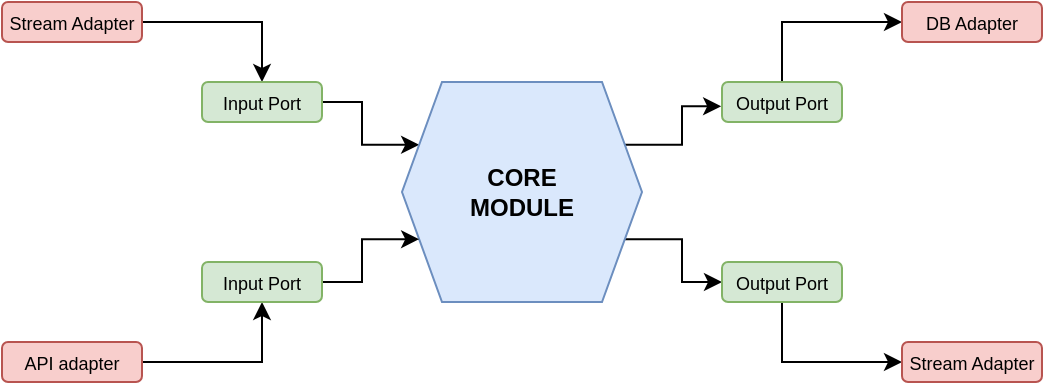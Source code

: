 <mxfile version="21.2.8" type="device">
  <diagram name="Page-1" id="Nri2OD0OuROarQ_QcxYa">
    <mxGraphModel dx="775" dy="490" grid="1" gridSize="10" guides="1" tooltips="1" connect="1" arrows="1" fold="1" page="1" pageScale="1" pageWidth="827" pageHeight="1169" math="0" shadow="0">
      <root>
        <mxCell id="0" />
        <mxCell id="1" parent="0" />
        <mxCell id="mS0oR2TUmYoJY3XWw1kZ-18" style="edgeStyle=orthogonalEdgeStyle;rounded=0;orthogonalLoop=1;jettySize=auto;html=1;exitX=1;exitY=0.25;exitDx=0;exitDy=0;entryX=-0.007;entryY=0.607;entryDx=0;entryDy=0;entryPerimeter=0;endArrow=classic;endFill=1;startArrow=none;startFill=0;" edge="1" parent="1" source="mS0oR2TUmYoJY3XWw1kZ-1" target="mS0oR2TUmYoJY3XWw1kZ-17">
          <mxGeometry relative="1" as="geometry" />
        </mxCell>
        <mxCell id="mS0oR2TUmYoJY3XWw1kZ-23" style="edgeStyle=orthogonalEdgeStyle;rounded=0;orthogonalLoop=1;jettySize=auto;html=1;exitX=1;exitY=0.75;exitDx=0;exitDy=0;startArrow=none;startFill=0;" edge="1" parent="1" source="mS0oR2TUmYoJY3XWw1kZ-1" target="mS0oR2TUmYoJY3XWw1kZ-21">
          <mxGeometry relative="1" as="geometry" />
        </mxCell>
        <mxCell id="mS0oR2TUmYoJY3XWw1kZ-27" style="edgeStyle=orthogonalEdgeStyle;rounded=0;orthogonalLoop=1;jettySize=auto;html=1;exitX=0;exitY=0.25;exitDx=0;exitDy=0;entryX=1;entryY=0.5;entryDx=0;entryDy=0;endArrow=none;endFill=0;startArrow=classic;startFill=1;" edge="1" parent="1" source="mS0oR2TUmYoJY3XWw1kZ-1" target="mS0oR2TUmYoJY3XWw1kZ-26">
          <mxGeometry relative="1" as="geometry" />
        </mxCell>
        <mxCell id="mS0oR2TUmYoJY3XWw1kZ-1" value="&lt;b&gt;CORE&lt;br&gt;MODULE&lt;/b&gt;" style="shape=hexagon;perimeter=hexagonPerimeter2;whiteSpace=wrap;html=1;fixedSize=1;size=20;fillColor=#dae8fc;strokeColor=#6c8ebf;" vertex="1" parent="1">
          <mxGeometry x="380" y="410" width="120" height="110" as="geometry" />
        </mxCell>
        <mxCell id="mS0oR2TUmYoJY3XWw1kZ-30" style="edgeStyle=orthogonalEdgeStyle;rounded=0;orthogonalLoop=1;jettySize=auto;html=1;exitX=0.5;exitY=0;exitDx=0;exitDy=0;entryX=0;entryY=0.5;entryDx=0;entryDy=0;startArrow=none;startFill=0;" edge="1" parent="1" source="mS0oR2TUmYoJY3XWw1kZ-17" target="mS0oR2TUmYoJY3XWw1kZ-29">
          <mxGeometry relative="1" as="geometry" />
        </mxCell>
        <mxCell id="mS0oR2TUmYoJY3XWw1kZ-17" value="&lt;font style=&quot;font-size: 9px;&quot;&gt;Output Port&lt;/font&gt;" style="rounded=1;whiteSpace=wrap;html=1;fillColor=#d5e8d4;strokeColor=#82b366;" vertex="1" parent="1">
          <mxGeometry x="540" y="410" width="60" height="20" as="geometry" />
        </mxCell>
        <mxCell id="mS0oR2TUmYoJY3XWw1kZ-32" style="edgeStyle=orthogonalEdgeStyle;rounded=0;orthogonalLoop=1;jettySize=auto;html=1;exitX=0.5;exitY=1;exitDx=0;exitDy=0;entryX=0;entryY=0.5;entryDx=0;entryDy=0;startArrow=none;startFill=0;" edge="1" parent="1" source="mS0oR2TUmYoJY3XWw1kZ-21" target="mS0oR2TUmYoJY3XWw1kZ-31">
          <mxGeometry relative="1" as="geometry" />
        </mxCell>
        <mxCell id="mS0oR2TUmYoJY3XWw1kZ-21" value="&lt;font style=&quot;font-size: 9px;&quot;&gt;Output Port&lt;/font&gt;" style="rounded=1;whiteSpace=wrap;html=1;fillColor=#d5e8d4;strokeColor=#82b366;" vertex="1" parent="1">
          <mxGeometry x="540" y="500" width="60" height="20" as="geometry" />
        </mxCell>
        <mxCell id="mS0oR2TUmYoJY3XWw1kZ-25" style="edgeStyle=orthogonalEdgeStyle;rounded=0;orthogonalLoop=1;jettySize=auto;html=1;exitX=1;exitY=0.5;exitDx=0;exitDy=0;entryX=0;entryY=0.75;entryDx=0;entryDy=0;startArrow=none;startFill=0;endArrow=classic;endFill=1;" edge="1" parent="1" source="mS0oR2TUmYoJY3XWw1kZ-24" target="mS0oR2TUmYoJY3XWw1kZ-1">
          <mxGeometry relative="1" as="geometry" />
        </mxCell>
        <mxCell id="mS0oR2TUmYoJY3XWw1kZ-34" style="edgeStyle=orthogonalEdgeStyle;rounded=0;orthogonalLoop=1;jettySize=auto;html=1;exitX=0.5;exitY=1;exitDx=0;exitDy=0;entryX=1;entryY=0.5;entryDx=0;entryDy=0;startArrow=classic;startFill=1;endArrow=none;endFill=0;" edge="1" parent="1" source="mS0oR2TUmYoJY3XWw1kZ-24" target="mS0oR2TUmYoJY3XWw1kZ-33">
          <mxGeometry relative="1" as="geometry" />
        </mxCell>
        <mxCell id="mS0oR2TUmYoJY3XWw1kZ-24" value="&lt;font style=&quot;font-size: 9px;&quot;&gt;Input&amp;nbsp;Port&lt;/font&gt;" style="rounded=1;whiteSpace=wrap;html=1;fillColor=#d5e8d4;strokeColor=#82b366;" vertex="1" parent="1">
          <mxGeometry x="280" y="500" width="60" height="20" as="geometry" />
        </mxCell>
        <mxCell id="mS0oR2TUmYoJY3XWw1kZ-36" style="edgeStyle=orthogonalEdgeStyle;rounded=0;orthogonalLoop=1;jettySize=auto;html=1;exitX=0.5;exitY=0;exitDx=0;exitDy=0;entryX=1;entryY=0.5;entryDx=0;entryDy=0;startArrow=classic;startFill=1;endArrow=none;endFill=0;" edge="1" parent="1" source="mS0oR2TUmYoJY3XWw1kZ-26" target="mS0oR2TUmYoJY3XWw1kZ-35">
          <mxGeometry relative="1" as="geometry" />
        </mxCell>
        <mxCell id="mS0oR2TUmYoJY3XWw1kZ-26" value="&lt;font style=&quot;font-size: 9px;&quot;&gt;Input Port&lt;/font&gt;" style="rounded=1;whiteSpace=wrap;html=1;fillColor=#d5e8d4;strokeColor=#82b366;" vertex="1" parent="1">
          <mxGeometry x="280" y="410" width="60" height="20" as="geometry" />
        </mxCell>
        <mxCell id="mS0oR2TUmYoJY3XWw1kZ-29" value="&lt;font style=&quot;font-size: 9px;&quot;&gt;DB Adapter&lt;/font&gt;" style="rounded=1;whiteSpace=wrap;html=1;fillColor=#f8cecc;strokeColor=#b85450;" vertex="1" parent="1">
          <mxGeometry x="630" y="370" width="70" height="20" as="geometry" />
        </mxCell>
        <mxCell id="mS0oR2TUmYoJY3XWw1kZ-31" value="&lt;font style=&quot;font-size: 9px;&quot;&gt;Stream Adapter&lt;/font&gt;" style="rounded=1;whiteSpace=wrap;html=1;fillColor=#f8cecc;strokeColor=#b85450;" vertex="1" parent="1">
          <mxGeometry x="630" y="540" width="70" height="20" as="geometry" />
        </mxCell>
        <mxCell id="mS0oR2TUmYoJY3XWw1kZ-33" value="&lt;font style=&quot;font-size: 9px;&quot;&gt;API adapter&lt;/font&gt;" style="rounded=1;whiteSpace=wrap;html=1;fillColor=#f8cecc;strokeColor=#b85450;" vertex="1" parent="1">
          <mxGeometry x="180" y="540" width="70" height="20" as="geometry" />
        </mxCell>
        <mxCell id="mS0oR2TUmYoJY3XWw1kZ-35" value="&lt;font style=&quot;font-size: 9px;&quot;&gt;Stream Adapter&lt;/font&gt;" style="rounded=1;whiteSpace=wrap;html=1;fillColor=#f8cecc;strokeColor=#b85450;" vertex="1" parent="1">
          <mxGeometry x="180" y="370" width="70" height="20" as="geometry" />
        </mxCell>
      </root>
    </mxGraphModel>
  </diagram>
</mxfile>

